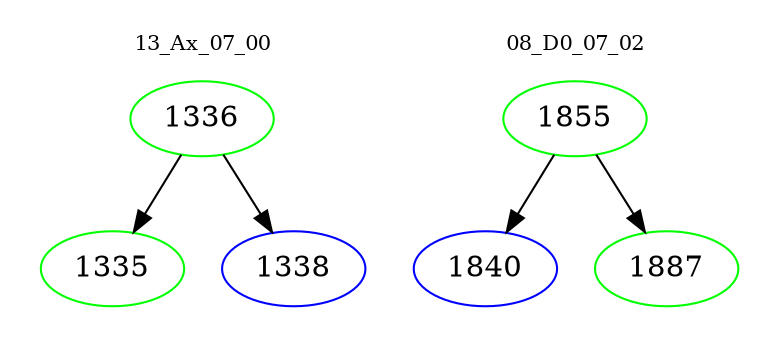 digraph{
subgraph cluster_0 {
color = white
label = "13_Ax_07_00";
fontsize=10;
T0_1336 [label="1336", color="green"]
T0_1336 -> T0_1335 [color="black"]
T0_1335 [label="1335", color="green"]
T0_1336 -> T0_1338 [color="black"]
T0_1338 [label="1338", color="blue"]
}
subgraph cluster_1 {
color = white
label = "08_D0_07_02";
fontsize=10;
T1_1855 [label="1855", color="green"]
T1_1855 -> T1_1840 [color="black"]
T1_1840 [label="1840", color="blue"]
T1_1855 -> T1_1887 [color="black"]
T1_1887 [label="1887", color="green"]
}
}

